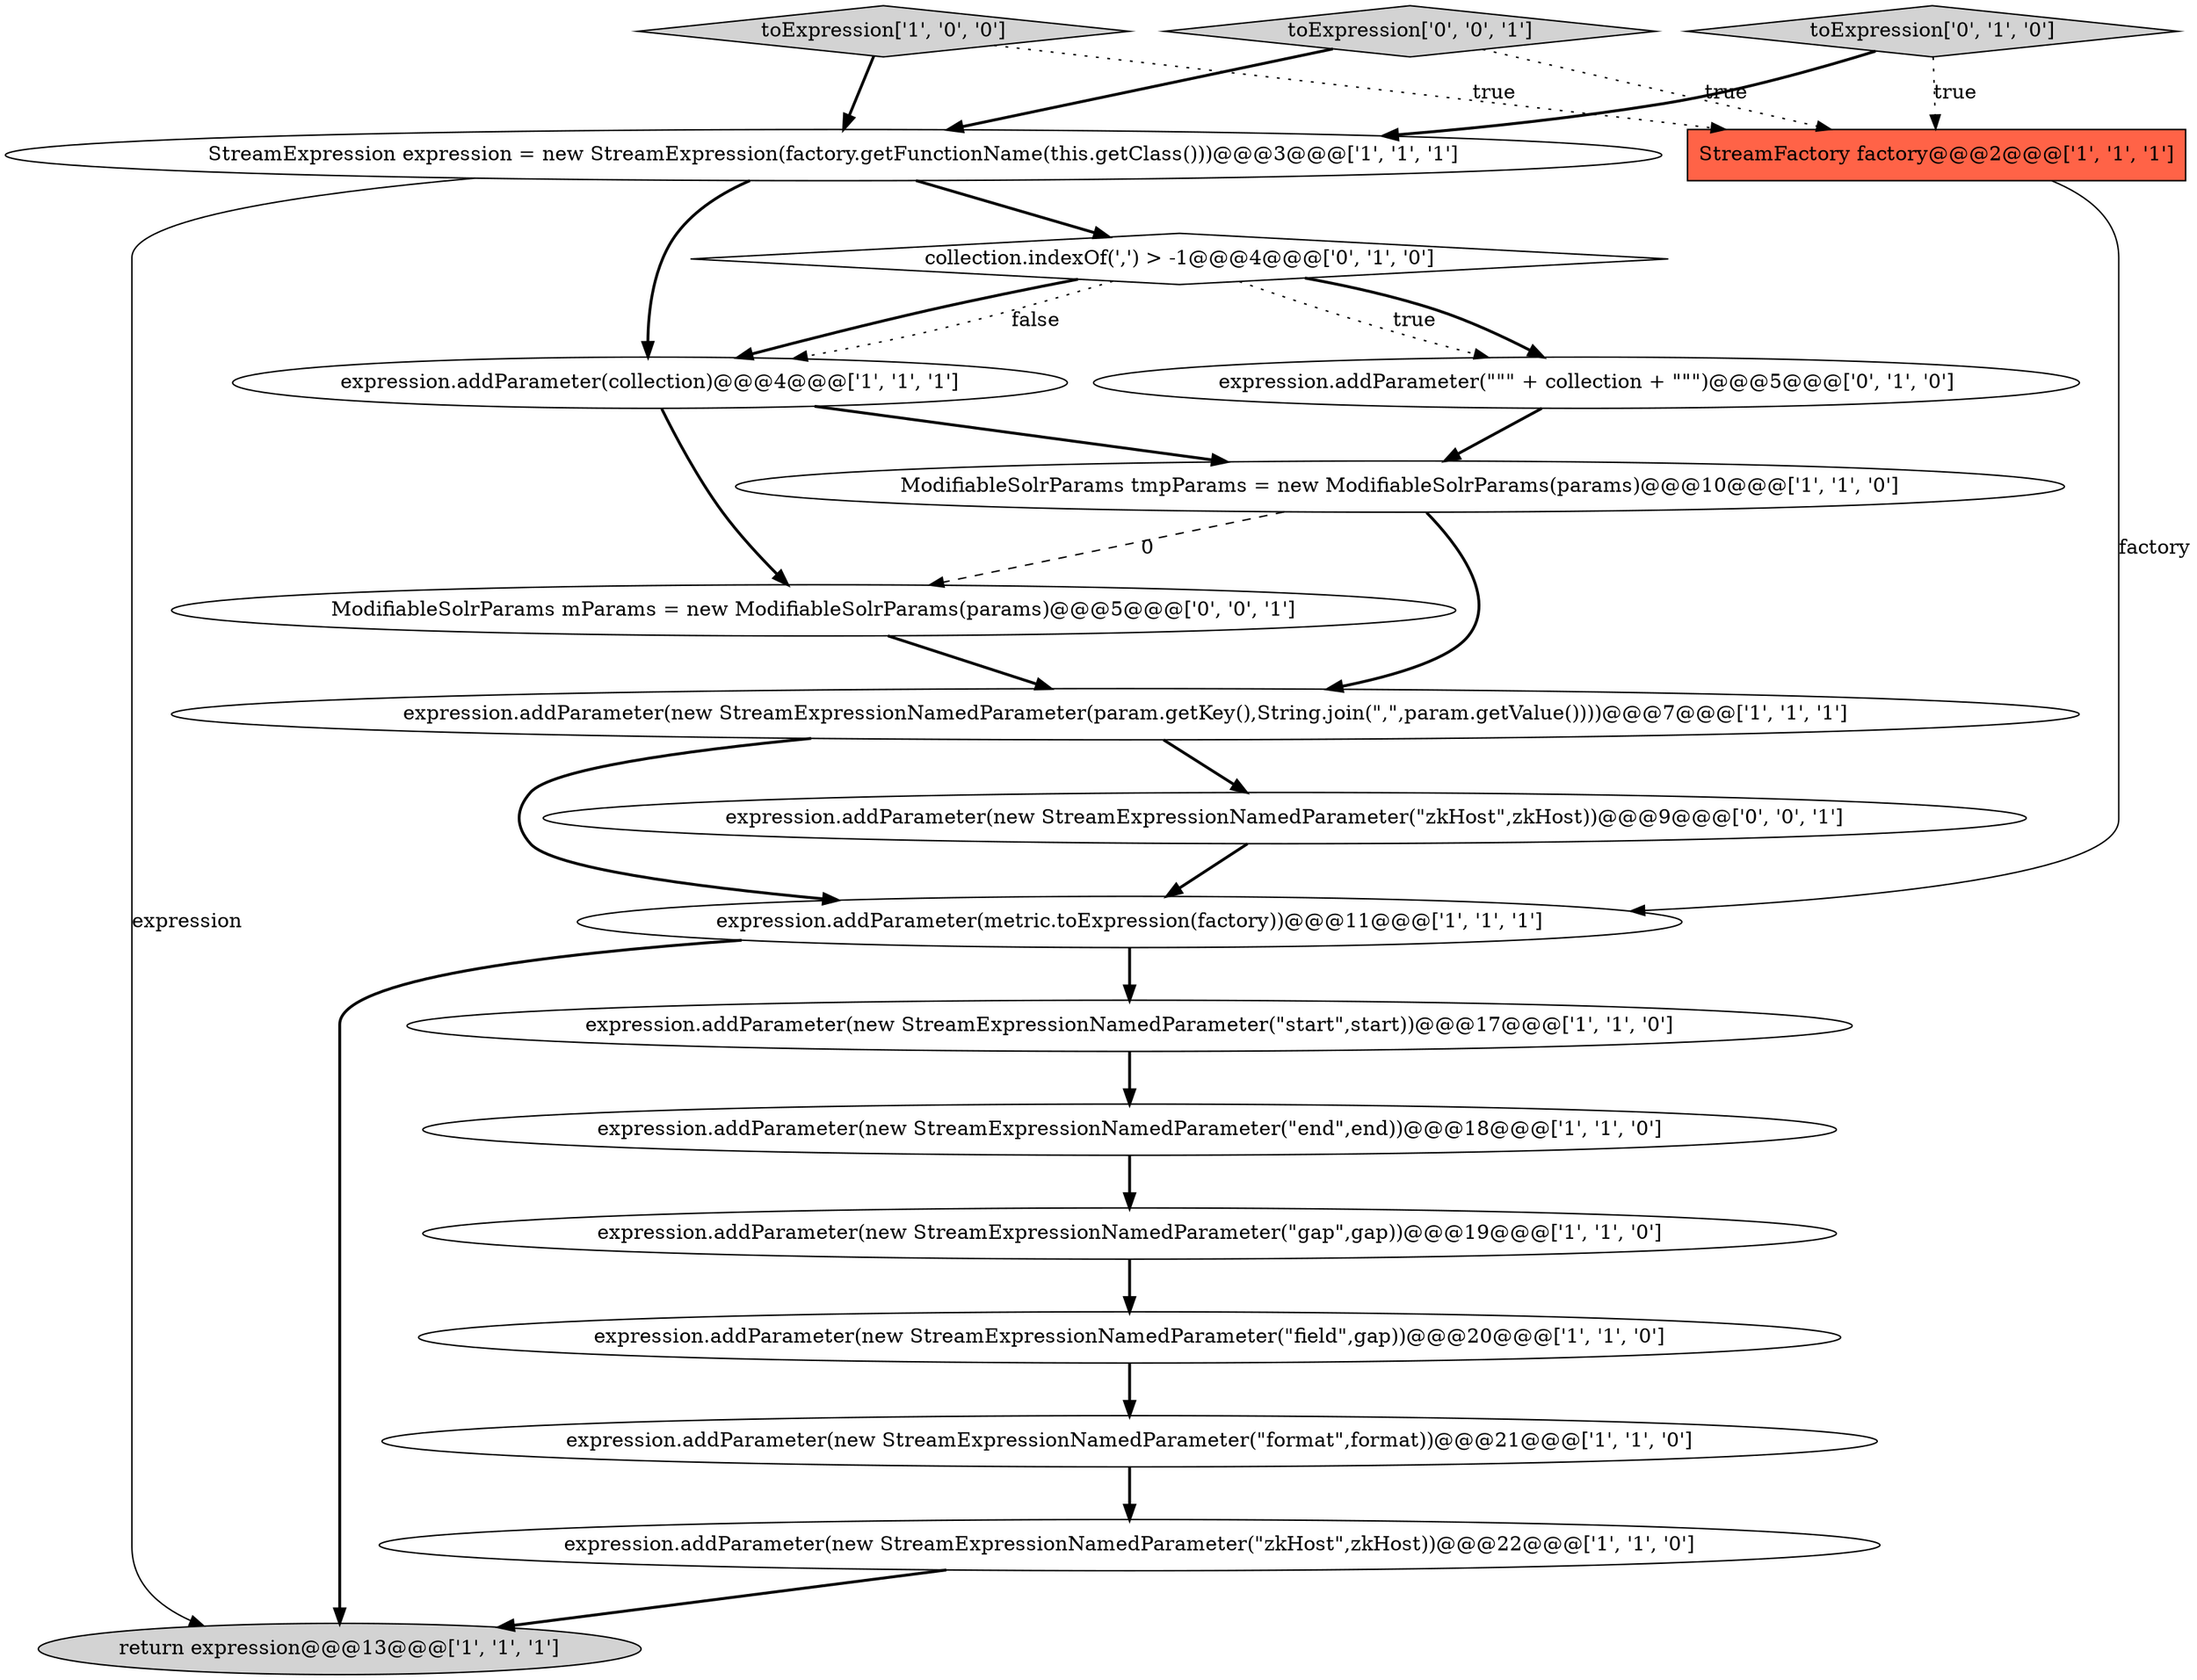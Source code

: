 digraph {
16 [style = filled, label = "collection.indexOf(',') > -1@@@4@@@['0', '1', '0']", fillcolor = white, shape = diamond image = "AAA1AAABBB2BBB"];
9 [style = filled, label = "StreamExpression expression = new StreamExpression(factory.getFunctionName(this.getClass()))@@@3@@@['1', '1', '1']", fillcolor = white, shape = ellipse image = "AAA0AAABBB1BBB"];
8 [style = filled, label = "expression.addParameter(new StreamExpressionNamedParameter(\"zkHost\",zkHost))@@@22@@@['1', '1', '0']", fillcolor = white, shape = ellipse image = "AAA0AAABBB1BBB"];
18 [style = filled, label = "expression.addParameter(new StreamExpressionNamedParameter(\"zkHost\",zkHost))@@@9@@@['0', '0', '1']", fillcolor = white, shape = ellipse image = "AAA0AAABBB3BBB"];
19 [style = filled, label = "toExpression['0', '0', '1']", fillcolor = lightgray, shape = diamond image = "AAA0AAABBB3BBB"];
3 [style = filled, label = "expression.addParameter(new StreamExpressionNamedParameter(\"end\",end))@@@18@@@['1', '1', '0']", fillcolor = white, shape = ellipse image = "AAA0AAABBB1BBB"];
5 [style = filled, label = "expression.addParameter(collection)@@@4@@@['1', '1', '1']", fillcolor = white, shape = ellipse image = "AAA0AAABBB1BBB"];
7 [style = filled, label = "toExpression['1', '0', '0']", fillcolor = lightgray, shape = diamond image = "AAA0AAABBB1BBB"];
2 [style = filled, label = "ModifiableSolrParams tmpParams = new ModifiableSolrParams(params)@@@10@@@['1', '1', '0']", fillcolor = white, shape = ellipse image = "AAA0AAABBB1BBB"];
11 [style = filled, label = "expression.addParameter(new StreamExpressionNamedParameter(\"gap\",gap))@@@19@@@['1', '1', '0']", fillcolor = white, shape = ellipse image = "AAA0AAABBB1BBB"];
14 [style = filled, label = "expression.addParameter(\"\"\" + collection + \"\"\")@@@5@@@['0', '1', '0']", fillcolor = white, shape = ellipse image = "AAA1AAABBB2BBB"];
0 [style = filled, label = "expression.addParameter(new StreamExpressionNamedParameter(param.getKey(),String.join(\",\",param.getValue())))@@@7@@@['1', '1', '1']", fillcolor = white, shape = ellipse image = "AAA0AAABBB1BBB"];
10 [style = filled, label = "return expression@@@13@@@['1', '1', '1']", fillcolor = lightgray, shape = ellipse image = "AAA0AAABBB1BBB"];
17 [style = filled, label = "ModifiableSolrParams mParams = new ModifiableSolrParams(params)@@@5@@@['0', '0', '1']", fillcolor = white, shape = ellipse image = "AAA0AAABBB3BBB"];
1 [style = filled, label = "expression.addParameter(new StreamExpressionNamedParameter(\"start\",start))@@@17@@@['1', '1', '0']", fillcolor = white, shape = ellipse image = "AAA0AAABBB1BBB"];
4 [style = filled, label = "expression.addParameter(new StreamExpressionNamedParameter(\"format\",format))@@@21@@@['1', '1', '0']", fillcolor = white, shape = ellipse image = "AAA0AAABBB1BBB"];
6 [style = filled, label = "expression.addParameter(metric.toExpression(factory))@@@11@@@['1', '1', '1']", fillcolor = white, shape = ellipse image = "AAA0AAABBB1BBB"];
12 [style = filled, label = "StreamFactory factory@@@2@@@['1', '1', '1']", fillcolor = tomato, shape = box image = "AAA0AAABBB1BBB"];
13 [style = filled, label = "expression.addParameter(new StreamExpressionNamedParameter(\"field\",gap))@@@20@@@['1', '1', '0']", fillcolor = white, shape = ellipse image = "AAA0AAABBB1BBB"];
15 [style = filled, label = "toExpression['0', '1', '0']", fillcolor = lightgray, shape = diamond image = "AAA0AAABBB2BBB"];
5->2 [style = bold, label=""];
0->6 [style = bold, label=""];
3->11 [style = bold, label=""];
19->9 [style = bold, label=""];
13->4 [style = bold, label=""];
15->9 [style = bold, label=""];
7->9 [style = bold, label=""];
2->17 [style = dashed, label="0"];
9->16 [style = bold, label=""];
7->12 [style = dotted, label="true"];
16->14 [style = dotted, label="true"];
4->8 [style = bold, label=""];
9->10 [style = solid, label="expression"];
6->10 [style = bold, label=""];
5->17 [style = bold, label=""];
1->3 [style = bold, label=""];
16->5 [style = dotted, label="false"];
19->12 [style = dotted, label="true"];
16->14 [style = bold, label=""];
12->6 [style = solid, label="factory"];
11->13 [style = bold, label=""];
16->5 [style = bold, label=""];
14->2 [style = bold, label=""];
2->0 [style = bold, label=""];
9->5 [style = bold, label=""];
6->1 [style = bold, label=""];
0->18 [style = bold, label=""];
8->10 [style = bold, label=""];
17->0 [style = bold, label=""];
18->6 [style = bold, label=""];
15->12 [style = dotted, label="true"];
}
